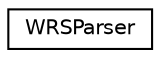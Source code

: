 digraph "Graphical Class Hierarchy"
{
 // INTERACTIVE_SVG=YES
  edge [fontname="Helvetica",fontsize="10",labelfontname="Helvetica",labelfontsize="10"];
  node [fontname="Helvetica",fontsize="10",shape=record];
  rankdir="LR";
  Node1 [label="WRSParser",height=0.2,width=0.4,color="black", fillcolor="white", style="filled",URL="$class_w_r_s_parser.html"];
}
